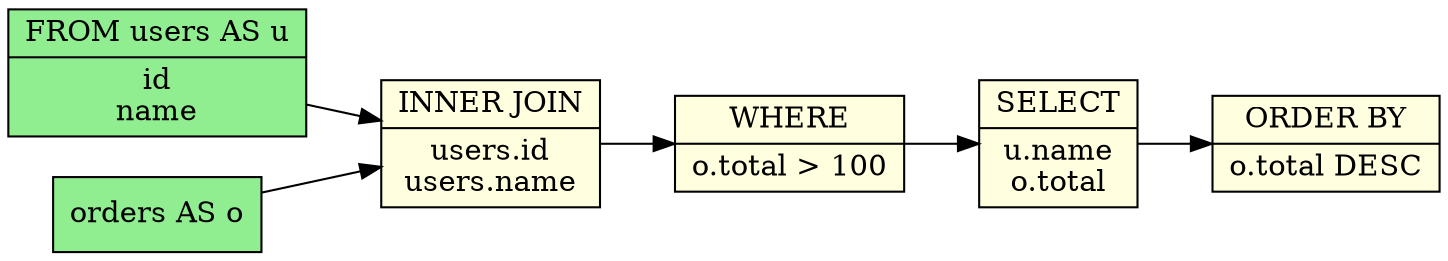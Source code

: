 digraph schema_flow {
  rankdir=LR;
  node [shape=record];

  // Source tables
  node_0 [label="FROM users AS u|id\nname", style=filled, fillcolor=lightgreen];

  node_1 [label="orders AS o", style=filled, fillcolor=lightgreen];
  // Operations
  node_3 [label="WHERE|o.total \> 100", style=filled, fillcolor=lightyellow];
  node_4 [label="SELECT|u.name\no.total", style=filled, fillcolor=lightyellow];
  node_5 [label="ORDER BY|o.total DESC", style=filled, fillcolor=lightyellow];

  // Data flow edges

  // JOIN operations with table info
  node_2 [label="INNER JOIN|users.id\nusers.name", style=filled, fillcolor=lightyellow];
  node_0 -> node_2;
  node_1 -> node_2;
  node_2 -> node_3;
  node_3 -> node_4;
  node_4 -> node_5;
}
